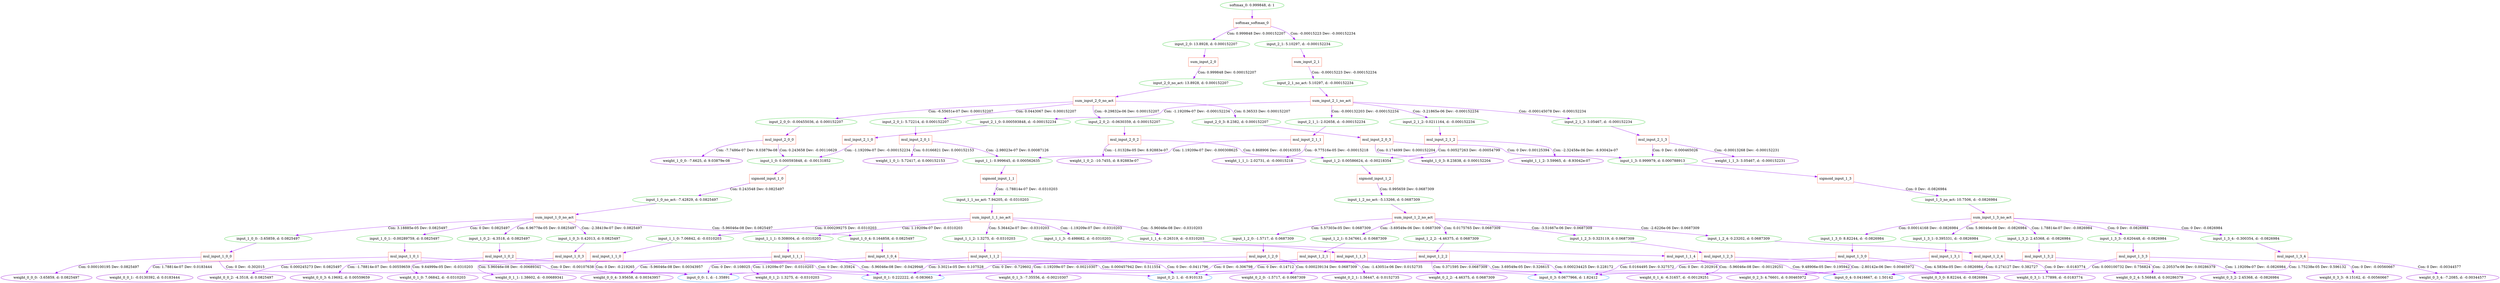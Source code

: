 digraph G {
0 [label="softmax_0: 0.999848, d: 1", shape=oval, color=limegreen];
1 [label="softmax_softmax_0", shape=box, color=tomato];
2 [label="input_2_0: 13.8928, d: 0.000152207", shape=oval, color=limegreen];
3 [label="sum_input_2_0", shape=box, color=tomato];
4 [label="input_2_0_no_act: 13.8928, d: 0.000152207", shape=oval, color=limegreen];
5 [label="sum_input_2_0_no_act", shape=box, color=tomato];
6 [label="input_2_0_0: -0.00455036, d: 0.000152207", shape=oval, color=limegreen];
7 [label="mul_input_2_0_0", shape=box, color=tomato];
8 [label="weight_1_0_0: -7.6625, d: 9.03879e-08", shape=oval, color=darkviolet];
9 [label="input_1_0: 0.000593848, d: -0.00131852", shape=oval, color=limegreen];
10 [label="sigmoid_input_1_0", shape=box, color=tomato];
11 [label="input_1_0_no_act: -7.42829, d: 0.0825497", shape=oval, color=limegreen];
12 [label="sum_input_1_0_no_act", shape=box, color=tomato];
13 [label="input_1_0_0: -3.65859, d: 0.0825497", shape=oval, color=limegreen];
14 [label="mul_input_1_0_0", shape=box, color=tomato];
15 [label="weight_0_0_0: -3.65859, d: 0.0825497", shape=oval, color=darkviolet];
16 [label="input_0_0: 1, d: -1.35891", shape=oval, color=dodgerblue];
17 [label="input_1_0_1: -0.00289759, d: 0.0825497", shape=oval, color=limegreen];
18 [label="mul_input_1_0_1", shape=box, color=tomato];
19 [label="weight_0_0_1: -0.0130392, d: 0.0183444", shape=oval, color=darkviolet];
20 [label="input_0_1: 0.222222, d: -0.083663", shape=oval, color=dodgerblue];
21 [label="input_1_0_2: -4.3518, d: 0.0825497", shape=oval, color=limegreen];
22 [label="mul_input_1_0_2", shape=box, color=tomato];
23 [label="weight_0_0_2: -4.3518, d: 0.0825497", shape=oval, color=darkviolet];
24 [label="input_0_2: 1, d: -0.910133", shape=oval, color=dodgerblue];
25 [label="input_1_0_3: 0.42013, d: 0.0825497", shape=oval, color=limegreen];
26 [label="mul_input_1_0_3", shape=box, color=tomato];
27 [label="weight_0_0_3: 6.19692, d: 0.00559659", shape=oval, color=darkviolet];
28 [label="input_0_3: 0.0677966, d: 1.82412", shape=oval, color=dodgerblue];
29 [label="input_1_0_4: 0.164858, d: 0.0825497", shape=oval, color=limegreen];
30 [label="mul_input_1_0_4", shape=box, color=tomato];
31 [label="weight_0_0_4: 3.95658, d: 0.00343957", shape=oval, color=darkviolet];
32 [label="input_0_4: 0.0416667, d: 1.50142", shape=oval, color=dodgerblue];
33 [label="input_2_0_1: 5.72214, d: 0.000152207", shape=oval, color=limegreen];
34 [label="mul_input_2_0_1", shape=box, color=tomato];
35 [label="weight_1_0_1: 5.72417, d: 0.000152153", shape=oval, color=darkviolet];
36 [label="input_1_1: 0.999645, d: 0.000562635", shape=oval, color=limegreen];
37 [label="sigmoid_input_1_1", shape=box, color=tomato];
38 [label="input_1_1_no_act: 7.94205, d: -0.0310203", shape=oval, color=limegreen];
39 [label="sum_input_1_1_no_act", shape=box, color=tomato];
40 [label="input_1_1_0: 7.06842, d: -0.0310203", shape=oval, color=limegreen];
41 [label="mul_input_1_1_0", shape=box, color=tomato];
42 [label="weight_0_1_0: 7.06842, d: -0.0310203", shape=oval, color=darkviolet];
43 [label="input_1_1_1: 0.308004, d: -0.0310203", shape=oval, color=limegreen];
44 [label="mul_input_1_1_1", shape=box, color=tomato];
45 [label="weight_0_1_1: 1.38602, d: -0.00689341", shape=oval, color=darkviolet];
46 [label="input_1_1_2: 1.3275, d: -0.0310203", shape=oval, color=limegreen];
47 [label="mul_input_1_1_2", shape=box, color=tomato];
48 [label="weight_0_1_2: 1.3275, d: -0.0310203", shape=oval, color=darkviolet];
49 [label="input_1_1_3: -0.498682, d: -0.0310203", shape=oval, color=limegreen];
50 [label="mul_input_1_1_3", shape=box, color=tomato];
51 [label="weight_0_1_3: -7.35556, d: -0.00210307", shape=oval, color=darkviolet];
52 [label="input_1_1_4: -0.26319, d: -0.0310203", shape=oval, color=limegreen];
53 [label="mul_input_1_1_4", shape=box, color=tomato];
54 [label="weight_0_1_4: -6.31657, d: -0.00129251", shape=oval, color=darkviolet];
55 [label="input_2_0_2: -0.0630359, d: 0.000152207", shape=oval, color=limegreen];
56 [label="mul_input_2_0_2", shape=box, color=tomato];
57 [label="weight_1_0_2: -10.7455, d: 8.92883e-07", shape=oval, color=darkviolet];
58 [label="input_1_2: 0.00586624, d: -0.00218354", shape=oval, color=limegreen];
59 [label="sigmoid_input_1_2", shape=box, color=tomato];
60 [label="input_1_2_no_act: -5.13266, d: 0.0687309", shape=oval, color=limegreen];
61 [label="sum_input_1_2_no_act", shape=box, color=tomato];
62 [label="input_1_2_0: -1.5717, d: 0.0687309", shape=oval, color=limegreen];
63 [label="mul_input_1_2_0", shape=box, color=tomato];
64 [label="weight_0_2_0: -1.5717, d: 0.0687309", shape=oval, color=darkviolet];
65 [label="input_1_2_1: 0.347661, d: 0.0687309", shape=oval, color=limegreen];
66 [label="mul_input_1_2_1", shape=box, color=tomato];
67 [label="weight_0_2_1: 1.56447, d: 0.0152735", shape=oval, color=darkviolet];
68 [label="input_1_2_2: -4.46375, d: 0.0687309", shape=oval, color=limegreen];
69 [label="mul_input_1_2_2", shape=box, color=tomato];
70 [label="weight_0_2_2: -4.46375, d: 0.0687309", shape=oval, color=darkviolet];
71 [label="input_1_2_3: 0.323119, d: 0.0687309", shape=oval, color=limegreen];
72 [label="mul_input_1_2_3", shape=box, color=tomato];
73 [label="weight_0_2_3: 4.76601, d: 0.00465972", shape=oval, color=darkviolet];
74 [label="input_1_2_4: 0.23202, d: 0.0687309", shape=oval, color=limegreen];
75 [label="mul_input_1_2_4", shape=box, color=tomato];
76 [label="weight_0_2_4: 5.56848, d: 0.00286379", shape=oval, color=darkviolet];
77 [label="input_2_0_3: 8.2382, d: 0.000152207", shape=oval, color=limegreen];
78 [label="mul_input_2_0_3", shape=box, color=tomato];
79 [label="weight_1_0_3: 8.23838, d: 0.000152204", shape=oval, color=darkviolet];
80 [label="input_1_3: 0.999979, d: 0.000788913", shape=oval, color=limegreen];
81 [label="sigmoid_input_1_3", shape=box, color=tomato];
82 [label="input_1_3_no_act: 10.7506, d: -0.0826984", shape=oval, color=limegreen];
83 [label="sum_input_1_3_no_act", shape=box, color=tomato];
84 [label="input_1_3_0: 8.82244, d: -0.0826984", shape=oval, color=limegreen];
85 [label="mul_input_1_3_0", shape=box, color=tomato];
86 [label="weight_0_3_0: 8.82244, d: -0.0826984", shape=oval, color=darkviolet];
87 [label="input_1_3_1: 0.395331, d: -0.0826984", shape=oval, color=limegreen];
88 [label="mul_input_1_3_1", shape=box, color=tomato];
89 [label="weight_0_3_1: 1.77899, d: -0.0183774", shape=oval, color=darkviolet];
90 [label="input_1_3_2: 2.45368, d: -0.0826984", shape=oval, color=limegreen];
91 [label="mul_input_1_3_2", shape=box, color=tomato];
92 [label="weight_0_3_2: 2.45368, d: -0.0826984", shape=oval, color=darkviolet];
93 [label="input_1_3_3: -0.620448, d: -0.0826984", shape=oval, color=limegreen];
94 [label="mul_input_1_3_3", shape=box, color=tomato];
95 [label="weight_0_3_3: -9.15162, d: -0.00560667", shape=oval, color=darkviolet];
96 [label="input_1_3_4: -0.300354, d: -0.0826984", shape=oval, color=limegreen];
97 [label="mul_input_1_3_4", shape=box, color=tomato];
98 [label="weight_0_3_4: -7.2085, d: -0.00344577", shape=oval, color=darkviolet];
99 [label="input_2_1: 5.10297, d: -0.000152234", shape=oval, color=limegreen];
100 [label="sum_input_2_1", shape=box, color=tomato];
101 [label="input_2_1_no_act: 5.10297, d: -0.000152234", shape=oval, color=limegreen];
102 [label="sum_input_2_1_no_act", shape=box, color=tomato];
103 [label="input_2_1_0: 0.000593848, d: -0.000152234", shape=oval, color=limegreen];
104 [label="mul_input_2_1_0", shape=box, color=tomato];
105 [label="input_2_1_1: 2.02658, d: -0.000152234", shape=oval, color=limegreen];
106 [label="mul_input_2_1_1", shape=box, color=tomato];
107 [label="weight_1_1_1: 2.02731, d: -0.00015218", shape=oval, color=darkviolet];
108 [label="input_2_1_2: 0.0211164, d: -0.000152234", shape=oval, color=limegreen];
109 [label="mul_input_2_1_2", shape=box, color=tomato];
110 [label="weight_1_1_2: 3.59965, d: -8.93042e-07", shape=oval, color=darkviolet];
111 [label="input_2_1_3: 3.05467, d: -0.000152234", shape=oval, color=limegreen];
112 [label="mul_input_2_1_3", shape=box, color=tomato];
113 [label="weight_1_1_3: 3.05467, d: -0.000152231", shape=oval, color=darkviolet];
0->1  [color=purple]
 [label=""];
2->3  [color=purple]
 [label=""];
4->5  [color=purple]
 [label=""];
6->7  [color=purple]
 [label=""];
9->10  [color=purple]
 [label=""];
11->12  [color=purple]
 [label=""];
13->14  [color=purple]
 [label=""];
17->18  [color=purple]
 [label=""];
21->22  [color=purple]
 [label=""];
25->26  [color=purple]
 [label=""];
29->30  [color=purple]
 [label=""];
33->34  [color=purple]
 [label=""];
36->37  [color=purple]
 [label=""];
38->39  [color=purple]
 [label=""];
40->41  [color=purple]
 [label=""];
43->44  [color=purple]
 [label=""];
46->47  [color=purple]
 [label=""];
49->50  [color=purple]
 [label=""];
52->53  [color=purple]
 [label=""];
55->56  [color=purple]
 [label=""];
58->59  [color=purple]
 [label=""];
60->61  [color=purple]
 [label=""];
62->63  [color=purple]
 [label=""];
65->66  [color=purple]
 [label=""];
68->69  [color=purple]
 [label=""];
71->72  [color=purple]
 [label=""];
74->75  [color=purple]
 [label=""];
77->78  [color=purple]
 [label=""];
80->81  [color=purple]
 [label=""];
82->83  [color=purple]
 [label=""];
84->85  [color=purple]
 [label=""];
87->88  [color=purple]
 [label=""];
90->91  [color=purple]
 [label=""];
93->94  [color=purple]
 [label=""];
96->97  [color=purple]
 [label=""];
99->100  [color=purple]
 [label=""];
101->102  [color=purple]
 [label=""];
103->104  [color=purple]
 [label=""];
105->106  [color=purple]
 [label=""];
108->109  [color=purple]
 [label=""];
111->112  [color=purple]
 [label=""];
1->2  [color=purple]
 [label="Con: 0.999848 Dev: 0.000152207"];
3->4  [color=purple]
 [label="Con: 0.999848 Dev: 0.000152207"];
5->6  [color=purple]
 [label="Con: -6.55651e-07 Dev: 0.000152207"];
7->8  [color=purple]
 [label="Con: -7.7486e-07 Dev: 9.03879e-08"];
7->9  [color=purple]
 [label="Con: 0.243658 Dev: -0.00116629"];
10->11  [color=purple]
 [label="Con: 0.243548 Dev: 0.0825497"];
12->13  [color=purple]
 [label="Con: 3.18885e-05 Dev: 0.0825497"];
14->15  [color=purple]
 [label="Con: 0.000100195 Dev: 0.0825497"];
14->16  [color=purple]
 [label="Con: 0 Dev: -0.302015"];
12->17  [color=purple]
 [label="Con: 0 Dev: 0.0825497"];
18->19  [color=purple]
 [label="Con: 1.78814e-07 Dev: 0.0183444"];
18->20  [color=purple]
 [label="Con: 0 Dev: -0.00107638"];
12->21  [color=purple]
 [label="Con: 6.96778e-05 Dev: 0.0825497"];
22->23  [color=purple]
 [label="Con: 0.000245273 Dev: 0.0825497"];
22->24  [color=purple]
 [label="Con: 0 Dev: -0.35924"];
12->25  [color=purple]
 [label="Con: -2.38419e-07 Dev: 0.0825497"];
26->27  [color=purple]
 [label="Con: -1.78814e-07 Dev: 0.00559659"];
26->28  [color=purple]
 [label="Con: 0.000457942 Dev: 0.511554"];
12->29  [color=purple]
 [label="Con: -5.96046e-08 Dev: 0.0825497"];
30->31  [color=purple]
 [label="Con: -5.96046e-08 Dev: 0.00343957"];
30->32  [color=purple]
 [label="Con: 3.69549e-05 Dev: 0.326615"];
5->33  [color=purple]
 [label="Con: 0.0443067 Dev: 0.000152207"];
34->35  [color=purple]
 [label="Con: 0.0166821 Dev: 0.000152153"];
34->36  [color=purple]
 [label="Con: -2.98023e-07 Dev: 0.00087126"];
37->38  [color=purple]
 [label="Con: -1.78814e-07 Dev: -0.0310203"];
39->40  [color=purple]
 [label="Con: 0.000299275 Dev: -0.0310203"];
41->42  [color=purple]
 [label="Con: 9.64999e-05 Dev: -0.0310203"];
41->16  [color=purple]
 [label="Con: 0 Dev: -0.219265"];
39->43  [color=purple]
 [label="Con: 1.19209e-07 Dev: -0.0310203"];
44->45  [color=purple]
 [label="Con: 5.96046e-08 Dev: -0.00689341"];
44->20  [color=purple]
 [label="Con: -5.96046e-08 Dev: -0.0429948"];
39->46  [color=purple]
 [label="Con: 5.36442e-07 Dev: -0.0310203"];
47->48  [color=purple]
 [label="Con: 1.19209e-07 Dev: -0.0310203"];
47->24  [color=purple]
 [label="Con: 0 Dev: -0.0411796"];
39->49  [color=purple]
 [label="Con: -1.19209e-07 Dev: -0.0310203"];
50->51  [color=purple]
 [label="Con: -1.19209e-07 Dev: -0.00210307"];
50->28  [color=purple]
 [label="Con: 0.000234425 Dev: 0.228172"];
39->52  [color=purple]
 [label="Con: -5.96046e-08 Dev: -0.0310203"];
53->54  [color=purple]
 [label="Con: -5.96046e-08 Dev: -0.00129251"];
53->32  [color=purple]
 [label="Con: 9.48906e-05 Dev: 0.195942"];
5->55  [color=purple]
 [label="Con: -9.29832e-06 Dev: 0.000152207"];
56->57  [color=purple]
 [label="Con: -1.01328e-05 Dev: 8.92883e-07"];
56->58  [color=purple]
 [label="Con: 0.868906 Dev: -0.00163555"];
59->60  [color=purple]
 [label="Con: 0.995659 Dev: 0.0687309"];
61->62  [color=purple]
 [label="Con: 5.57303e-05 Dev: 0.0687309"];
63->64  [color=purple]
 [label="Con: 0.000239134 Dev: 0.0687309"];
63->16  [color=purple]
 [label="Con: 0 Dev: -0.108025"];
61->65  [color=purple]
 [label="Con: -3.69549e-06 Dev: 0.0687309"];
66->67  [color=purple]
 [label="Con: -1.43051e-06 Dev: 0.0152735"];
66->20  [color=purple]
 [label="Con: 3.3021e-05 Dev: 0.107528"];
61->68  [color=purple]
 [label="Con: 0.0175765 Dev: 0.0687309"];
69->70  [color=purple]
 [label="Con: 0.371595 Dev: 0.0687309"];
69->24  [color=purple]
 [label="Con: 0 Dev: -0.306798"];
61->71  [color=purple]
 [label="Con: -3.51667e-06 Dev: 0.0687309"];
72->73  [color=purple]
 [label="Con: -2.80142e-06 Dev: 0.00465972"];
72->28  [color=purple]
 [label="Con: 0.0164495 Dev: 0.327572"];
61->74  [color=purple]
 [label="Con: -2.6226e-06 Dev: 0.0687309"];
75->76  [color=purple]
 [label="Con: -2.20537e-06 Dev: 0.00286379"];
75->32  [color=purple]
 [label="Con: 0.274127 Dev: 0.382727"];
5->77  [color=purple]
 [label="Con: 0.36533 Dev: 0.000152207"];
78->79  [color=purple]
 [label="Con: 0.174699 Dev: 0.000152204"];
78->80  [color=purple]
 [label="Con: 0 Dev: 0.00125394"];
81->82  [color=purple]
 [label="Con: 0 Dev: -0.0826984"];
83->84  [color=purple]
 [label="Con: 0.00014168 Dev: -0.0826984"];
85->86  [color=purple]
 [label="Con: 4.5836e-05 Dev: -0.0826984"];
85->16  [color=purple]
 [label="Con: 0 Dev: -0.729602"];
83->87  [color=purple]
 [label="Con: 5.96046e-08 Dev: -0.0826984"];
88->89  [color=purple]
 [label="Con: 0 Dev: -0.0183774"];
88->20  [color=purple]
 [label="Con: 0 Dev: -0.14712"];
83->90  [color=purple]
 [label="Con: 1.78814e-07 Dev: -0.0826984"];
91->92  [color=purple]
 [label="Con: 1.19209e-07 Dev: -0.0826984"];
91->24  [color=purple]
 [label="Con: 0 Dev: -0.202916"];
83->93  [color=purple]
 [label="Con: 0 Dev: -0.0826984"];
94->95  [color=purple]
 [label="Con: 0 Dev: -0.00560667"];
94->28  [color=purple]
 [label="Con: 0.000100732 Dev: 0.756824"];
83->96  [color=purple]
 [label="Con: 0 Dev: -0.0826984"];
97->98  [color=purple]
 [label="Con: 0 Dev: -0.00344577"];
97->32  [color=purple]
 [label="Con: 1.75238e-05 Dev: 0.596132"];
1->99  [color=purple]
 [label="Con: -0.00015223 Dev: -0.000152234"];
100->101  [color=purple]
 [label="Con: -0.00015223 Dev: -0.000152234"];
102->103  [color=purple]
 [label="Con: -1.19209e-07 Dev: -0.000152234"];
104->9  [color=purple]
 [label="Con: -1.19209e-07 Dev: -0.000152234"];
102->105  [color=purple]
 [label="Con: -0.000132203 Dev: -0.000152234"];
106->107  [color=purple]
 [label="Con: -9.77516e-05 Dev: -0.00015218"];
106->36  [color=purple]
 [label="Con: 1.19209e-07 Dev: -0.000308625"];
102->108  [color=purple]
 [label="Con: -3.21865e-06 Dev: -0.000152234"];
109->110  [color=purple]
 [label="Con: -2.32458e-06 Dev: -8.93042e-07"];
109->58  [color=purple]
 [label="Con: 0.00527263 Dev: -0.00054799"];
102->111  [color=purple]
 [label="Con: -0.000145078 Dev: -0.000152234"];
112->113  [color=purple]
 [label="Con: -0.00013268 Dev: -0.000152231"];
112->80  [color=purple]
 [label="Con: 0 Dev: -0.000465026"];
}

